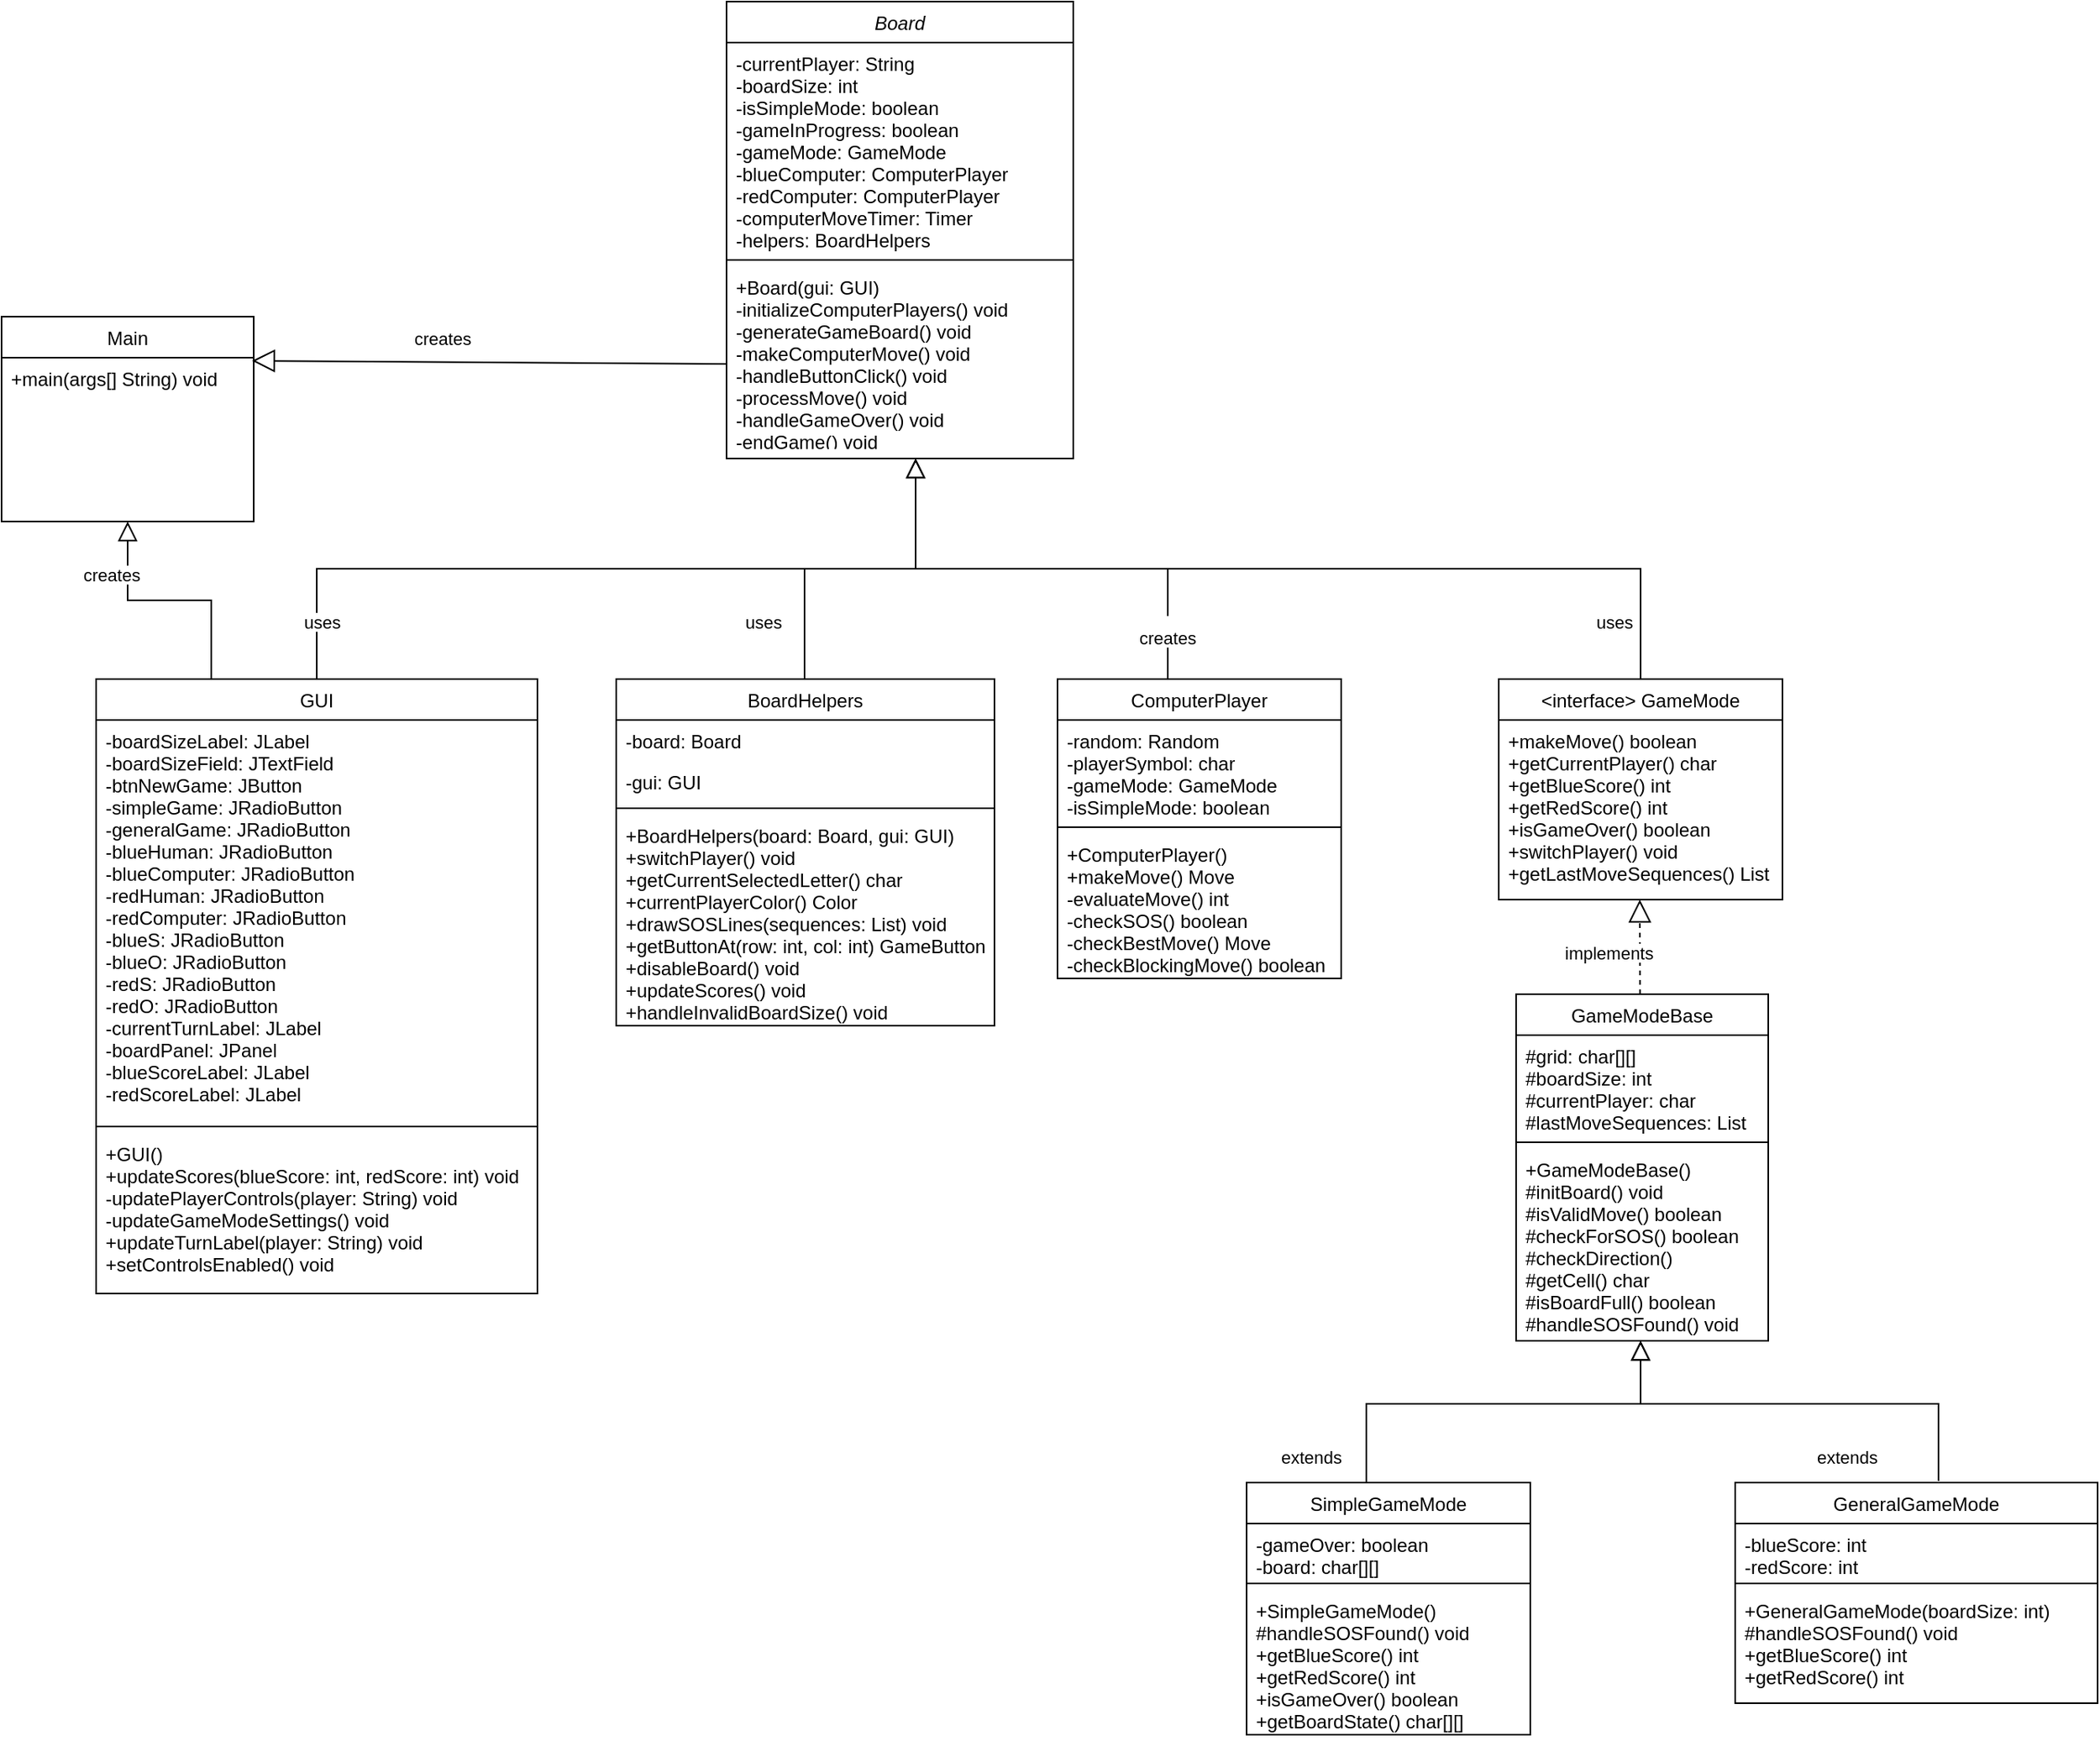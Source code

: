 <mxfile version="24.8.4">
  <diagram id="C5RBs43oDa-KdzZeNtuy" name="Page-1">
    <mxGraphModel dx="1901" dy="1041" grid="1" gridSize="10" guides="1" tooltips="1" connect="1" arrows="1" fold="1" page="1" pageScale="1" pageWidth="827" pageHeight="1169" math="0" shadow="0">
      <root>
        <mxCell id="WIyWlLk6GJQsqaUBKTNV-0" />
        <mxCell id="WIyWlLk6GJQsqaUBKTNV-1" parent="WIyWlLk6GJQsqaUBKTNV-0" />
        <mxCell id="zkfFHV4jXpPFQw0GAbJ--0" value="Board" style="swimlane;fontStyle=2;align=center;verticalAlign=top;childLayout=stackLayout;horizontal=1;startSize=26;horizontalStack=0;resizeParent=1;resizeLast=0;collapsible=1;marginBottom=0;rounded=0;shadow=0;strokeWidth=1;" parent="WIyWlLk6GJQsqaUBKTNV-1" vertex="1">
          <mxGeometry x="740" y="100" width="220" height="290" as="geometry">
            <mxRectangle x="230" y="140" width="160" height="26" as="alternateBounds" />
          </mxGeometry>
        </mxCell>
        <mxCell id="zkfFHV4jXpPFQw0GAbJ--1" value="-currentPlayer: String&#xa;        -boardSize: int&#xa;        -isSimpleMode: boolean&#xa;        -gameInProgress: boolean&#xa;-gameMode: GameMode&#xa;        -blueComputer: ComputerPlayer&#xa;        -redComputer: ComputerPlayer&#xa;        -computerMoveTimer: Timer&#xa;-helpers: BoardHelpers" style="text;align=left;verticalAlign=top;spacingLeft=4;spacingRight=4;overflow=hidden;rotatable=0;points=[[0,0.5],[1,0.5]];portConstraint=eastwest;" parent="zkfFHV4jXpPFQw0GAbJ--0" vertex="1">
          <mxGeometry y="26" width="220" height="134" as="geometry" />
        </mxCell>
        <mxCell id="zkfFHV4jXpPFQw0GAbJ--4" value="" style="line;html=1;strokeWidth=1;align=left;verticalAlign=middle;spacingTop=-1;spacingLeft=3;spacingRight=3;rotatable=0;labelPosition=right;points=[];portConstraint=eastwest;" parent="zkfFHV4jXpPFQw0GAbJ--0" vertex="1">
          <mxGeometry y="160" width="220" height="8" as="geometry" />
        </mxCell>
        <mxCell id="zkfFHV4jXpPFQw0GAbJ--5" value="+Board(gui: GUI)&#xa;-initializeComputerPlayers() void&#xa;-generateGameBoard() void&#xa;        -makeComputerMove() void&#xa;        -handleButtonClick() void&#xa;        -processMove() void&#xa;        -handleGameOver() void&#xa;-endGame() void" style="text;align=left;verticalAlign=top;spacingLeft=4;spacingRight=4;overflow=hidden;rotatable=0;points=[[0,0.5],[1,0.5]];portConstraint=eastwest;" parent="zkfFHV4jXpPFQw0GAbJ--0" vertex="1">
          <mxGeometry y="168" width="220" height="112" as="geometry" />
        </mxCell>
        <mxCell id="zkfFHV4jXpPFQw0GAbJ--6" value="GUI" style="swimlane;fontStyle=0;align=center;verticalAlign=top;childLayout=stackLayout;horizontal=1;startSize=26;horizontalStack=0;resizeParent=1;resizeLast=0;collapsible=1;marginBottom=0;rounded=0;shadow=0;strokeWidth=1;" parent="WIyWlLk6GJQsqaUBKTNV-1" vertex="1">
          <mxGeometry x="340" y="530" width="280" height="390" as="geometry">
            <mxRectangle x="130" y="380" width="160" height="26" as="alternateBounds" />
          </mxGeometry>
        </mxCell>
        <mxCell id="zkfFHV4jXpPFQw0GAbJ--7" value="-boardSizeLabel: JLabel&#xa;        -boardSizeField: JTextField&#xa;        -btnNewGame: JButton&#xa;        -simpleGame: JRadioButton&#xa;        -generalGame: JRadioButton&#xa;        -blueHuman: JRadioButton&#xa;        -blueComputer: JRadioButton&#xa;        -redHuman: JRadioButton&#xa;        -redComputer: JRadioButton&#xa;        -blueS: JRadioButton&#xa;        -blueO: JRadioButton&#xa;        -redS: JRadioButton&#xa;        -redO: JRadioButton&#xa;        -currentTurnLabel: JLabel&#xa;        -boardPanel: JPanel&#xa;-blueScoreLabel: JLabel&#xa;-redScoreLabel: JLabel" style="text;align=left;verticalAlign=top;spacingLeft=4;spacingRight=4;overflow=hidden;rotatable=0;points=[[0,0.5],[1,0.5]];portConstraint=eastwest;" parent="zkfFHV4jXpPFQw0GAbJ--6" vertex="1">
          <mxGeometry y="26" width="280" height="254" as="geometry" />
        </mxCell>
        <mxCell id="zkfFHV4jXpPFQw0GAbJ--9" value="" style="line;html=1;strokeWidth=1;align=left;verticalAlign=middle;spacingTop=-1;spacingLeft=3;spacingRight=3;rotatable=0;labelPosition=right;points=[];portConstraint=eastwest;" parent="zkfFHV4jXpPFQw0GAbJ--6" vertex="1">
          <mxGeometry y="280" width="280" height="8" as="geometry" />
        </mxCell>
        <mxCell id="zkfFHV4jXpPFQw0GAbJ--10" value="+GUI()&#xa;        +updateScores(blueScore: int, redScore: int) void&#xa;-updatePlayerControls(player: String) void&#xa;        -updateGameModeSettings() void&#xa;+updateTurnLabel(player: String) void&#xa;+setControlsEnabled() void" style="text;align=left;verticalAlign=top;spacingLeft=4;spacingRight=4;overflow=hidden;rotatable=0;points=[[0,0.5],[1,0.5]];portConstraint=eastwest;fontStyle=0" parent="zkfFHV4jXpPFQw0GAbJ--6" vertex="1">
          <mxGeometry y="288" width="280" height="92" as="geometry" />
        </mxCell>
        <mxCell id="zkfFHV4jXpPFQw0GAbJ--12" value="" style="endArrow=block;endSize=10;endFill=0;shadow=0;strokeWidth=1;rounded=0;curved=0;edgeStyle=elbowEdgeStyle;elbow=vertical;" parent="WIyWlLk6GJQsqaUBKTNV-1" source="zkfFHV4jXpPFQw0GAbJ--6" edge="1">
          <mxGeometry width="160" relative="1" as="geometry">
            <mxPoint x="760" y="253" as="sourcePoint" />
            <mxPoint x="860" y="390" as="targetPoint" />
          </mxGeometry>
        </mxCell>
        <mxCell id="zkfFHV4jXpPFQw0GAbJ--13" value="&lt;interface&gt; GameMode" style="swimlane;fontStyle=0;align=center;verticalAlign=top;childLayout=stackLayout;horizontal=1;startSize=26;horizontalStack=0;resizeParent=1;resizeLast=0;collapsible=1;marginBottom=0;rounded=0;shadow=0;strokeWidth=1;" parent="WIyWlLk6GJQsqaUBKTNV-1" vertex="1">
          <mxGeometry x="1230" y="530" width="180" height="140" as="geometry">
            <mxRectangle x="340" y="380" width="170" height="26" as="alternateBounds" />
          </mxGeometry>
        </mxCell>
        <mxCell id="zkfFHV4jXpPFQw0GAbJ--14" value="+makeMove() boolean&#xa;+getCurrentPlayer() char&#xa;        +getBlueScore() int&#xa;        +getRedScore() int&#xa;        +isGameOver() boolean&#xa;        +switchPlayer() void&#xa;        +getLastMoveSequences() List&#xa;" style="text;align=left;verticalAlign=top;spacingLeft=4;spacingRight=4;overflow=hidden;rotatable=0;points=[[0,0.5],[1,0.5]];portConstraint=eastwest;" parent="zkfFHV4jXpPFQw0GAbJ--13" vertex="1">
          <mxGeometry y="26" width="180" height="114" as="geometry" />
        </mxCell>
        <mxCell id="zkfFHV4jXpPFQw0GAbJ--16" value="" style="endArrow=block;endSize=10;endFill=0;shadow=0;strokeWidth=1;rounded=0;curved=0;edgeStyle=elbowEdgeStyle;elbow=vertical;" parent="WIyWlLk6GJQsqaUBKTNV-1" source="zkfFHV4jXpPFQw0GAbJ--13" edge="1">
          <mxGeometry width="160" relative="1" as="geometry">
            <mxPoint x="770" y="423" as="sourcePoint" />
            <mxPoint x="860" y="390" as="targetPoint" />
          </mxGeometry>
        </mxCell>
        <mxCell id="L9VT-iB38WtR9YPeHOHs-1" value="BoardHelpers" style="swimlane;fontStyle=0;align=center;verticalAlign=top;childLayout=stackLayout;horizontal=1;startSize=26;horizontalStack=0;resizeParent=1;resizeLast=0;collapsible=1;marginBottom=0;rounded=0;shadow=0;strokeWidth=1;" vertex="1" parent="WIyWlLk6GJQsqaUBKTNV-1">
          <mxGeometry x="670" y="530" width="240" height="220" as="geometry">
            <mxRectangle x="130" y="380" width="160" height="26" as="alternateBounds" />
          </mxGeometry>
        </mxCell>
        <mxCell id="L9VT-iB38WtR9YPeHOHs-2" value="-board: Board" style="text;align=left;verticalAlign=top;spacingLeft=4;spacingRight=4;overflow=hidden;rotatable=0;points=[[0,0.5],[1,0.5]];portConstraint=eastwest;" vertex="1" parent="L9VT-iB38WtR9YPeHOHs-1">
          <mxGeometry y="26" width="240" height="26" as="geometry" />
        </mxCell>
        <mxCell id="L9VT-iB38WtR9YPeHOHs-3" value="-gui: GUI" style="text;align=left;verticalAlign=top;spacingLeft=4;spacingRight=4;overflow=hidden;rotatable=0;points=[[0,0.5],[1,0.5]];portConstraint=eastwest;rounded=0;shadow=0;html=0;" vertex="1" parent="L9VT-iB38WtR9YPeHOHs-1">
          <mxGeometry y="52" width="240" height="26" as="geometry" />
        </mxCell>
        <mxCell id="L9VT-iB38WtR9YPeHOHs-4" value="" style="line;html=1;strokeWidth=1;align=left;verticalAlign=middle;spacingTop=-1;spacingLeft=3;spacingRight=3;rotatable=0;labelPosition=right;points=[];portConstraint=eastwest;" vertex="1" parent="L9VT-iB38WtR9YPeHOHs-1">
          <mxGeometry y="78" width="240" height="8" as="geometry" />
        </mxCell>
        <mxCell id="L9VT-iB38WtR9YPeHOHs-5" value="+BoardHelpers(board: Board, gui: GUI)&#xa;        +switchPlayer() void&#xa;        +getCurrentSelectedLetter() char&#xa;        +currentPlayerColor() Color&#xa;        +drawSOSLines(sequences: List) void&#xa;        +getButtonAt(row: int, col: int) GameButton&#xa;        +disableBoard() void&#xa;        +updateScores() void&#xa;        +handleInvalidBoardSize() void" style="text;align=left;verticalAlign=top;spacingLeft=4;spacingRight=4;overflow=hidden;rotatable=0;points=[[0,0.5],[1,0.5]];portConstraint=eastwest;fontStyle=0" vertex="1" parent="L9VT-iB38WtR9YPeHOHs-1">
          <mxGeometry y="86" width="240" height="134" as="geometry" />
        </mxCell>
        <mxCell id="L9VT-iB38WtR9YPeHOHs-8" value="" style="endArrow=none;html=1;rounded=0;" edge="1" parent="WIyWlLk6GJQsqaUBKTNV-1" source="L9VT-iB38WtR9YPeHOHs-52">
          <mxGeometry width="50" height="50" relative="1" as="geometry">
            <mxPoint x="1020" y="530" as="sourcePoint" />
            <mxPoint x="1020" y="460" as="targetPoint" />
          </mxGeometry>
        </mxCell>
        <mxCell id="L9VT-iB38WtR9YPeHOHs-9" value="ComputerPlayer" style="swimlane;fontStyle=0;align=center;verticalAlign=top;childLayout=stackLayout;horizontal=1;startSize=26;horizontalStack=0;resizeParent=1;resizeLast=0;collapsible=1;marginBottom=0;rounded=0;shadow=0;strokeWidth=1;" vertex="1" parent="WIyWlLk6GJQsqaUBKTNV-1">
          <mxGeometry x="950" y="530" width="180" height="190" as="geometry">
            <mxRectangle x="130" y="380" width="160" height="26" as="alternateBounds" />
          </mxGeometry>
        </mxCell>
        <mxCell id="L9VT-iB38WtR9YPeHOHs-10" value="-random: Random&#xa;        -playerSymbol: char&#xa;        -gameMode: GameMode&#xa;        -isSimpleMode: boolean" style="text;align=left;verticalAlign=top;spacingLeft=4;spacingRight=4;overflow=hidden;rotatable=0;points=[[0,0.5],[1,0.5]];portConstraint=eastwest;" vertex="1" parent="L9VT-iB38WtR9YPeHOHs-9">
          <mxGeometry y="26" width="180" height="64" as="geometry" />
        </mxCell>
        <mxCell id="L9VT-iB38WtR9YPeHOHs-12" value="" style="line;html=1;strokeWidth=1;align=left;verticalAlign=middle;spacingTop=-1;spacingLeft=3;spacingRight=3;rotatable=0;labelPosition=right;points=[];portConstraint=eastwest;" vertex="1" parent="L9VT-iB38WtR9YPeHOHs-9">
          <mxGeometry y="90" width="180" height="8" as="geometry" />
        </mxCell>
        <mxCell id="L9VT-iB38WtR9YPeHOHs-13" value="+ComputerPlayer()&#xa;        +makeMove() Move&#xa;        -evaluateMove() int&#xa;        -checkSOS() boolean&#xa;        -checkBestMove() Move&#xa;        -checkBlockingMove() boolean" style="text;align=left;verticalAlign=top;spacingLeft=4;spacingRight=4;overflow=hidden;rotatable=0;points=[[0,0.5],[1,0.5]];portConstraint=eastwest;fontStyle=0" vertex="1" parent="L9VT-iB38WtR9YPeHOHs-9">
          <mxGeometry y="98" width="180" height="92" as="geometry" />
        </mxCell>
        <mxCell id="L9VT-iB38WtR9YPeHOHs-15" value="" style="endArrow=none;html=1;rounded=0;" edge="1" parent="WIyWlLk6GJQsqaUBKTNV-1">
          <mxGeometry width="50" height="50" relative="1" as="geometry">
            <mxPoint x="789.5" y="530" as="sourcePoint" />
            <mxPoint x="789.5" y="460" as="targetPoint" />
          </mxGeometry>
        </mxCell>
        <mxCell id="L9VT-iB38WtR9YPeHOHs-20" value="" style="endArrow=block;endFill=0;endSize=12;html=1;rounded=0;dashed=1;" edge="1" parent="WIyWlLk6GJQsqaUBKTNV-1">
          <mxGeometry width="160" relative="1" as="geometry">
            <mxPoint x="1319.671" y="730" as="sourcePoint" />
            <mxPoint x="1319.5" y="670" as="targetPoint" />
          </mxGeometry>
        </mxCell>
        <mxCell id="L9VT-iB38WtR9YPeHOHs-21" value="" style="endArrow=block;endFill=0;endSize=12;html=1;rounded=0;" edge="1" parent="WIyWlLk6GJQsqaUBKTNV-1">
          <mxGeometry width="160" relative="1" as="geometry">
            <mxPoint x="1319.5" y="730" as="sourcePoint" />
            <mxPoint x="1319.5" y="730" as="targetPoint" />
          </mxGeometry>
        </mxCell>
        <mxCell id="L9VT-iB38WtR9YPeHOHs-24" value="GameModeBase" style="swimlane;fontStyle=0;align=center;verticalAlign=top;childLayout=stackLayout;horizontal=1;startSize=26;horizontalStack=0;resizeParent=1;resizeLast=0;collapsible=1;marginBottom=0;rounded=0;shadow=0;strokeWidth=1;" vertex="1" parent="WIyWlLk6GJQsqaUBKTNV-1">
          <mxGeometry x="1241" y="730" width="160" height="220" as="geometry">
            <mxRectangle x="130" y="380" width="160" height="26" as="alternateBounds" />
          </mxGeometry>
        </mxCell>
        <mxCell id="L9VT-iB38WtR9YPeHOHs-25" value="#grid: char[][]&#xa;#boardSize: int&#xa;#currentPlayer: char&#xa;#lastMoveSequences: List" style="text;align=left;verticalAlign=top;spacingLeft=4;spacingRight=4;overflow=hidden;rotatable=0;points=[[0,0.5],[1,0.5]];portConstraint=eastwest;" vertex="1" parent="L9VT-iB38WtR9YPeHOHs-24">
          <mxGeometry y="26" width="160" height="64" as="geometry" />
        </mxCell>
        <mxCell id="L9VT-iB38WtR9YPeHOHs-26" value="" style="line;html=1;strokeWidth=1;align=left;verticalAlign=middle;spacingTop=-1;spacingLeft=3;spacingRight=3;rotatable=0;labelPosition=right;points=[];portConstraint=eastwest;" vertex="1" parent="L9VT-iB38WtR9YPeHOHs-24">
          <mxGeometry y="90" width="160" height="8" as="geometry" />
        </mxCell>
        <mxCell id="L9VT-iB38WtR9YPeHOHs-27" value="+GameModeBase()&#xa;        #initBoard() void&#xa;        #isValidMove() boolean&#xa;        #checkForSOS() boolean&#xa;#checkDirection()&#xa;#getCell() char&#xa;        #isBoardFull() boolean&#xa;        #handleSOSFound() void&#xa;" style="text;align=left;verticalAlign=top;spacingLeft=4;spacingRight=4;overflow=hidden;rotatable=0;points=[[0,0.5],[1,0.5]];portConstraint=eastwest;fontStyle=0" vertex="1" parent="L9VT-iB38WtR9YPeHOHs-24">
          <mxGeometry y="98" width="160" height="122" as="geometry" />
        </mxCell>
        <mxCell id="L9VT-iB38WtR9YPeHOHs-29" value="" style="endArrow=block;endSize=10;endFill=0;shadow=0;strokeWidth=1;rounded=0;curved=0;edgeStyle=elbowEdgeStyle;elbow=vertical;exitX=0.561;exitY=-0.007;exitDx=0;exitDy=0;exitPerimeter=0;" edge="1" parent="WIyWlLk6GJQsqaUBKTNV-1" source="L9VT-iB38WtR9YPeHOHs-35">
          <mxGeometry width="160" relative="1" as="geometry">
            <mxPoint x="1520" y="1030" as="sourcePoint" />
            <mxPoint x="1320" y="950" as="targetPoint" />
            <Array as="points">
              <mxPoint x="1420" y="990" />
            </Array>
          </mxGeometry>
        </mxCell>
        <mxCell id="L9VT-iB38WtR9YPeHOHs-30" value="" style="endArrow=block;endSize=10;endFill=0;shadow=0;strokeWidth=1;rounded=0;curved=0;edgeStyle=elbowEdgeStyle;elbow=vertical;exitX=0.422;exitY=0.013;exitDx=0;exitDy=0;exitPerimeter=0;" edge="1" parent="WIyWlLk6GJQsqaUBKTNV-1" source="L9VT-iB38WtR9YPeHOHs-31">
          <mxGeometry width="160" relative="1" as="geometry">
            <mxPoint x="1130" y="1040" as="sourcePoint" />
            <mxPoint x="1320" y="950" as="targetPoint" />
            <Array as="points">
              <mxPoint x="1140" y="990" />
            </Array>
          </mxGeometry>
        </mxCell>
        <mxCell id="L9VT-iB38WtR9YPeHOHs-31" value="SimpleGameMode" style="swimlane;fontStyle=0;align=center;verticalAlign=top;childLayout=stackLayout;horizontal=1;startSize=26;horizontalStack=0;resizeParent=1;resizeLast=0;collapsible=1;marginBottom=0;rounded=0;shadow=0;strokeWidth=1;" vertex="1" parent="WIyWlLk6GJQsqaUBKTNV-1">
          <mxGeometry x="1070" y="1040" width="180" height="160" as="geometry">
            <mxRectangle x="130" y="380" width="160" height="26" as="alternateBounds" />
          </mxGeometry>
        </mxCell>
        <mxCell id="L9VT-iB38WtR9YPeHOHs-32" value="-gameOver: boolean&#xa;        -board: char[][]" style="text;align=left;verticalAlign=top;spacingLeft=4;spacingRight=4;overflow=hidden;rotatable=0;points=[[0,0.5],[1,0.5]];portConstraint=eastwest;" vertex="1" parent="L9VT-iB38WtR9YPeHOHs-31">
          <mxGeometry y="26" width="180" height="34" as="geometry" />
        </mxCell>
        <mxCell id="L9VT-iB38WtR9YPeHOHs-33" value="" style="line;html=1;strokeWidth=1;align=left;verticalAlign=middle;spacingTop=-1;spacingLeft=3;spacingRight=3;rotatable=0;labelPosition=right;points=[];portConstraint=eastwest;" vertex="1" parent="L9VT-iB38WtR9YPeHOHs-31">
          <mxGeometry y="60" width="180" height="8" as="geometry" />
        </mxCell>
        <mxCell id="L9VT-iB38WtR9YPeHOHs-34" value="+SimpleGameMode()&#xa;        #handleSOSFound() void&#xa;        +getBlueScore() int&#xa;        +getRedScore() int&#xa;        +isGameOver() boolean&#xa;        +getBoardState() char[][]" style="text;align=left;verticalAlign=top;spacingLeft=4;spacingRight=4;overflow=hidden;rotatable=0;points=[[0,0.5],[1,0.5]];portConstraint=eastwest;fontStyle=0" vertex="1" parent="L9VT-iB38WtR9YPeHOHs-31">
          <mxGeometry y="68" width="180" height="92" as="geometry" />
        </mxCell>
        <mxCell id="L9VT-iB38WtR9YPeHOHs-35" value="GeneralGameMode" style="swimlane;fontStyle=0;align=center;verticalAlign=top;childLayout=stackLayout;horizontal=1;startSize=26;horizontalStack=0;resizeParent=1;resizeLast=0;collapsible=1;marginBottom=0;rounded=0;shadow=0;strokeWidth=1;" vertex="1" parent="WIyWlLk6GJQsqaUBKTNV-1">
          <mxGeometry x="1380" y="1040" width="230" height="140" as="geometry">
            <mxRectangle x="130" y="380" width="160" height="26" as="alternateBounds" />
          </mxGeometry>
        </mxCell>
        <mxCell id="L9VT-iB38WtR9YPeHOHs-36" value="-blueScore: int&#xa;        -redScore: int" style="text;align=left;verticalAlign=top;spacingLeft=4;spacingRight=4;overflow=hidden;rotatable=0;points=[[0,0.5],[1,0.5]];portConstraint=eastwest;" vertex="1" parent="L9VT-iB38WtR9YPeHOHs-35">
          <mxGeometry y="26" width="230" height="34" as="geometry" />
        </mxCell>
        <mxCell id="L9VT-iB38WtR9YPeHOHs-37" value="" style="line;html=1;strokeWidth=1;align=left;verticalAlign=middle;spacingTop=-1;spacingLeft=3;spacingRight=3;rotatable=0;labelPosition=right;points=[];portConstraint=eastwest;" vertex="1" parent="L9VT-iB38WtR9YPeHOHs-35">
          <mxGeometry y="60" width="230" height="8" as="geometry" />
        </mxCell>
        <mxCell id="L9VT-iB38WtR9YPeHOHs-38" value="+GeneralGameMode(boardSize: int)&#xa;        #handleSOSFound() void&#xa;        +getBlueScore() int&#xa;        +getRedScore() int" style="text;align=left;verticalAlign=top;spacingLeft=4;spacingRight=4;overflow=hidden;rotatable=0;points=[[0,0.5],[1,0.5]];portConstraint=eastwest;fontStyle=0" vertex="1" parent="L9VT-iB38WtR9YPeHOHs-35">
          <mxGeometry y="68" width="230" height="62" as="geometry" />
        </mxCell>
        <mxCell id="L9VT-iB38WtR9YPeHOHs-39" value="Main" style="swimlane;fontStyle=0;align=center;verticalAlign=top;childLayout=stackLayout;horizontal=1;startSize=26;horizontalStack=0;resizeParent=1;resizeLast=0;collapsible=1;marginBottom=0;rounded=0;shadow=0;strokeWidth=1;" vertex="1" parent="WIyWlLk6GJQsqaUBKTNV-1">
          <mxGeometry x="280" y="300" width="160" height="130" as="geometry">
            <mxRectangle x="340" y="380" width="170" height="26" as="alternateBounds" />
          </mxGeometry>
        </mxCell>
        <mxCell id="L9VT-iB38WtR9YPeHOHs-40" value="+main(args[] String) void" style="text;align=left;verticalAlign=top;spacingLeft=4;spacingRight=4;overflow=hidden;rotatable=0;points=[[0,0.5],[1,0.5]];portConstraint=eastwest;" vertex="1" parent="L9VT-iB38WtR9YPeHOHs-39">
          <mxGeometry y="26" width="160" height="24" as="geometry" />
        </mxCell>
        <mxCell id="L9VT-iB38WtR9YPeHOHs-41" value="" style="endArrow=block;endSize=10;endFill=0;shadow=0;strokeWidth=1;rounded=0;curved=0;edgeStyle=elbowEdgeStyle;elbow=vertical;exitX=0.161;exitY=-0.01;exitDx=0;exitDy=0;exitPerimeter=0;entryX=0.5;entryY=1;entryDx=0;entryDy=0;" edge="1" parent="WIyWlLk6GJQsqaUBKTNV-1" target="L9VT-iB38WtR9YPeHOHs-39">
          <mxGeometry width="160" relative="1" as="geometry">
            <mxPoint x="413.08" y="530.0" as="sourcePoint" />
            <mxPoint x="278" y="450" as="targetPoint" />
          </mxGeometry>
        </mxCell>
        <mxCell id="L9VT-iB38WtR9YPeHOHs-43" value="" style="endArrow=block;endFill=0;endSize=12;html=1;rounded=0;entryX=0.994;entryY=0.083;entryDx=0;entryDy=0;entryPerimeter=0;exitX=-0.045;exitY=0.348;exitDx=0;exitDy=0;exitPerimeter=0;" edge="1" parent="WIyWlLk6GJQsqaUBKTNV-1">
          <mxGeometry width="160" relative="1" as="geometry">
            <mxPoint x="740.0" y="330.016" as="sourcePoint" />
            <mxPoint x="438.94" y="327.992" as="targetPoint" />
          </mxGeometry>
        </mxCell>
        <mxCell id="L9VT-iB38WtR9YPeHOHs-45" value="&lt;span style=&quot;color: rgb(0, 0, 0); font-family: Helvetica; font-size: 11px; font-style: normal; font-variant-ligatures: normal; font-variant-caps: normal; font-weight: 400; letter-spacing: normal; orphans: 2; text-align: center; text-indent: 0px; text-transform: none; widows: 2; word-spacing: 0px; -webkit-text-stroke-width: 0px; white-space: nowrap; background-color: rgb(255, 255, 255); text-decoration-thickness: initial; text-decoration-style: initial; text-decoration-color: initial; display: inline !important; float: none;&quot;&gt;uses&lt;/span&gt;" style="text;whiteSpace=wrap;html=1;" vertex="1" parent="WIyWlLk6GJQsqaUBKTNV-1">
          <mxGeometry x="470" y="480" width="40" height="20" as="geometry" />
        </mxCell>
        <mxCell id="L9VT-iB38WtR9YPeHOHs-47" value="&lt;span style=&quot;color: rgb(0, 0, 0); font-family: Helvetica; font-size: 11px; font-style: normal; font-variant-ligatures: normal; font-variant-caps: normal; font-weight: 400; letter-spacing: normal; orphans: 2; text-align: center; text-indent: 0px; text-transform: none; widows: 2; word-spacing: 0px; -webkit-text-stroke-width: 0px; white-space: nowrap; background-color: rgb(255, 255, 255); text-decoration-thickness: initial; text-decoration-style: initial; text-decoration-color: initial; display: inline !important; float: none;&quot;&gt;uses&lt;/span&gt;" style="text;whiteSpace=wrap;html=1;" vertex="1" parent="WIyWlLk6GJQsqaUBKTNV-1">
          <mxGeometry x="750" y="480" width="40" height="10" as="geometry" />
        </mxCell>
        <mxCell id="L9VT-iB38WtR9YPeHOHs-53" value="" style="endArrow=none;html=1;rounded=0;" edge="1" parent="WIyWlLk6GJQsqaUBKTNV-1" target="L9VT-iB38WtR9YPeHOHs-52">
          <mxGeometry width="50" height="50" relative="1" as="geometry">
            <mxPoint x="1020" y="530" as="sourcePoint" />
            <mxPoint x="1020" y="460" as="targetPoint" />
          </mxGeometry>
        </mxCell>
        <mxCell id="L9VT-iB38WtR9YPeHOHs-52" value="&lt;span style=&quot;color: rgb(0, 0, 0); font-family: Helvetica; font-size: 11px; font-style: normal; font-variant-ligatures: normal; font-variant-caps: normal; font-weight: 400; letter-spacing: normal; orphans: 2; text-align: center; text-indent: 0px; text-transform: none; widows: 2; word-spacing: 0px; -webkit-text-stroke-width: 0px; white-space: nowrap; background-color: rgb(255, 255, 255); text-decoration-thickness: initial; text-decoration-style: initial; text-decoration-color: initial; display: inline !important; float: none;&quot;&gt;creates&lt;/span&gt;" style="text;whiteSpace=wrap;html=1;" vertex="1" parent="WIyWlLk6GJQsqaUBKTNV-1">
          <mxGeometry x="1000" y="490" width="40" height="20" as="geometry" />
        </mxCell>
        <mxCell id="L9VT-iB38WtR9YPeHOHs-54" value="&lt;span style=&quot;color: rgb(0, 0, 0); font-family: Helvetica; font-size: 11px; font-style: normal; font-variant-ligatures: normal; font-variant-caps: normal; font-weight: 400; letter-spacing: normal; orphans: 2; text-align: center; text-indent: 0px; text-transform: none; widows: 2; word-spacing: 0px; -webkit-text-stroke-width: 0px; white-space: nowrap; background-color: rgb(255, 255, 255); text-decoration-thickness: initial; text-decoration-style: initial; text-decoration-color: initial; display: inline !important; float: none;&quot;&gt;uses&lt;/span&gt;" style="text;whiteSpace=wrap;html=1;" vertex="1" parent="WIyWlLk6GJQsqaUBKTNV-1">
          <mxGeometry x="1290" y="480" width="40" height="10" as="geometry" />
        </mxCell>
        <mxCell id="L9VT-iB38WtR9YPeHOHs-57" value="&lt;span style=&quot;color: rgb(0, 0, 0); font-family: Helvetica; font-size: 11px; font-style: normal; font-variant-ligatures: normal; font-variant-caps: normal; font-weight: 400; letter-spacing: normal; orphans: 2; text-align: center; text-indent: 0px; text-transform: none; widows: 2; word-spacing: 0px; -webkit-text-stroke-width: 0px; white-space: nowrap; background-color: rgb(255, 255, 255); text-decoration-thickness: initial; text-decoration-style: initial; text-decoration-color: initial; display: inline !important; float: none;&quot;&gt;implements&lt;/span&gt;" style="text;whiteSpace=wrap;html=1;" vertex="1" parent="WIyWlLk6GJQsqaUBKTNV-1">
          <mxGeometry x="1270" y="690" width="40" height="10" as="geometry" />
        </mxCell>
        <mxCell id="L9VT-iB38WtR9YPeHOHs-60" value="&lt;span style=&quot;color: rgb(0, 0, 0); font-family: Helvetica; font-size: 11px; font-style: normal; font-variant-ligatures: normal; font-variant-caps: normal; font-weight: 400; letter-spacing: normal; orphans: 2; text-align: center; text-indent: 0px; text-transform: none; widows: 2; word-spacing: 0px; -webkit-text-stroke-width: 0px; white-space: nowrap; background-color: rgb(255, 255, 255); text-decoration-thickness: initial; text-decoration-style: initial; text-decoration-color: initial; display: inline !important; float: none;&quot;&gt;extends&lt;/span&gt;" style="text;whiteSpace=wrap;html=1;" vertex="1" parent="WIyWlLk6GJQsqaUBKTNV-1">
          <mxGeometry x="1090" y="1010" width="40" height="10" as="geometry" />
        </mxCell>
        <mxCell id="L9VT-iB38WtR9YPeHOHs-62" value="&lt;span style=&quot;color: rgb(0, 0, 0); font-family: Helvetica; font-size: 11px; font-style: normal; font-variant-ligatures: normal; font-variant-caps: normal; font-weight: 400; letter-spacing: normal; orphans: 2; text-align: center; text-indent: 0px; text-transform: none; widows: 2; word-spacing: 0px; -webkit-text-stroke-width: 0px; white-space: nowrap; background-color: rgb(255, 255, 255); text-decoration-thickness: initial; text-decoration-style: initial; text-decoration-color: initial; display: inline !important; float: none;&quot;&gt;extends&lt;/span&gt;" style="text;whiteSpace=wrap;html=1;" vertex="1" parent="WIyWlLk6GJQsqaUBKTNV-1">
          <mxGeometry x="1430" y="1010" width="40" height="10" as="geometry" />
        </mxCell>
        <mxCell id="L9VT-iB38WtR9YPeHOHs-63" value="&lt;div style=&quot;text-align: center;&quot;&gt;&lt;span style=&quot;font-size: 11px; text-wrap-mode: nowrap; background-color: rgb(255, 255, 255);&quot;&gt;creates&lt;/span&gt;&lt;/div&gt;" style="text;whiteSpace=wrap;html=1;" vertex="1" parent="WIyWlLk6GJQsqaUBKTNV-1">
          <mxGeometry x="330" y="450" width="40" height="20" as="geometry" />
        </mxCell>
        <mxCell id="L9VT-iB38WtR9YPeHOHs-65" value="&lt;div style=&quot;text-align: center;&quot;&gt;&lt;span style=&quot;font-size: 11px; text-wrap-mode: nowrap; background-color: rgb(255, 255, 255);&quot;&gt;creates&lt;/span&gt;&lt;/div&gt;" style="text;whiteSpace=wrap;html=1;" vertex="1" parent="WIyWlLk6GJQsqaUBKTNV-1">
          <mxGeometry x="540" y="300" width="40" height="20" as="geometry" />
        </mxCell>
      </root>
    </mxGraphModel>
  </diagram>
</mxfile>
